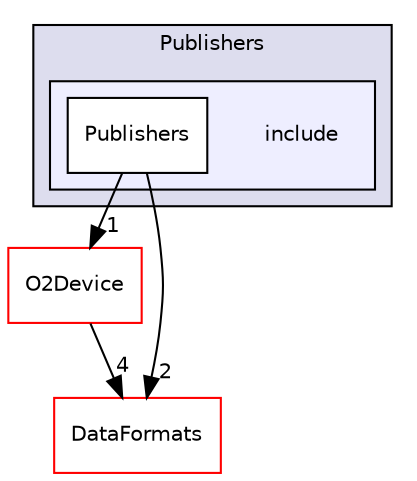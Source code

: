 digraph "/home/travis/build/AliceO2Group/AliceO2/Utilities/Publishers/include" {
  bgcolor=transparent;
  compound=true
  node [ fontsize="10", fontname="Helvetica"];
  edge [ labelfontsize="10", labelfontname="Helvetica"];
  subgraph clusterdir_5d0813f9033df95284de52361814c1a3 {
    graph [ bgcolor="#ddddee", pencolor="black", label="Publishers" fontname="Helvetica", fontsize="10", URL="dir_5d0813f9033df95284de52361814c1a3.html"]
  subgraph clusterdir_bc14c1957ca2806c8900f19df3ee94ed {
    graph [ bgcolor="#eeeeff", pencolor="black", label="" URL="dir_bc14c1957ca2806c8900f19df3ee94ed.html"];
    dir_bc14c1957ca2806c8900f19df3ee94ed [shape=plaintext label="include"];
    dir_777ccb7692a06959ac162decee1e23fd [shape=box label="Publishers" color="black" fillcolor="white" style="filled" URL="dir_777ccb7692a06959ac162decee1e23fd.html"];
  }
  }
  dir_f35ccb320b67f1c85d228c773db13bda [shape=box label="O2Device" color="red" URL="dir_f35ccb320b67f1c85d228c773db13bda.html"];
  dir_2171f7ec022c5423887b07c69b2f5b48 [shape=box label="DataFormats" color="red" URL="dir_2171f7ec022c5423887b07c69b2f5b48.html"];
  dir_f35ccb320b67f1c85d228c773db13bda->dir_2171f7ec022c5423887b07c69b2f5b48 [headlabel="4", labeldistance=1.5 headhref="dir_000731_000076.html"];
  dir_777ccb7692a06959ac162decee1e23fd->dir_f35ccb320b67f1c85d228c773db13bda [headlabel="1", labeldistance=1.5 headhref="dir_000743_000731.html"];
  dir_777ccb7692a06959ac162decee1e23fd->dir_2171f7ec022c5423887b07c69b2f5b48 [headlabel="2", labeldistance=1.5 headhref="dir_000743_000076.html"];
}
